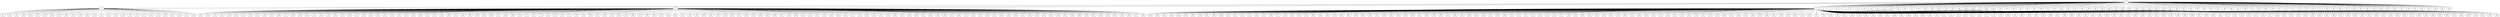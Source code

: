 
graph graphname {
    0 -- 1
0 -- 2
0 -- 3
0 -- 4
0 -- 5
0 -- 6
0 -- 7
0 -- 8
0 -- 9
0 -- 10
0 -- 11
0 -- 12
0 -- 13
0 -- 14
0 -- 15
0 -- 16
0 -- 17
0 -- 18
0 -- 19
0 -- 20
0 -- 21
0 -- 22
0 -- 23
0 -- 24
0 -- 25
0 -- 26
0 -- 27
0 -- 28
0 -- 29
0 -- 30
0 -- 31
0 -- 32
0 -- 33
0 -- 34
0 -- 35
0 -- 36
0 -- 37
0 -- 38
0 -- 39
0 -- 40
0 -- 41
0 -- 42
0 -- 43
0 -- 44
0 -- 45
0 -- 46
0 -- 47
0 -- 48
0 -- 49
0 -- 50
0 -- 51
0 -- 52
0 -- 53
0 -- 54
0 -- 55
0 -- 56
0 -- 57
0 -- 58
0 -- 59
0 -- 60
0 -- 61
0 -- 62
0 -- 63
0 -- 64
0 -- 65
0 -- 66
0 -- 67
0 -- 68
0 -- 69
0 -- 70
0 -- 71
0 -- 72
0 -- 73
0 -- 74
0 -- 75
0 -- 76
0 -- 77
0 -- 78
0 -- 79
0 -- 80
0 -- 81
0 -- 82
0 -- 83
0 -- 84
0 -- 85
0 -- 86
0 -- 87
0 -- 88
0 -- 89
0 -- 90
0 -- 91
0 -- 92
0 -- 93
0 -- 94
0 -- 95
0 -- 96
1 -- 97
1 -- 98
1 -- 99
1 -- 100
1 -- 101
1 -- 102
1 -- 103
1 -- 104
1 -- 105
1 -- 106
1 -- 107
1 -- 108
1 -- 109
1 -- 110
1 -- 111
1 -- 112
1 -- 113
1 -- 114
1 -- 115
1 -- 116
1 -- 117
1 -- 118
1 -- 119
1 -- 120
1 -- 121
1 -- 122
1 -- 123
1 -- 124
2 -- 125
2 -- 126
2 -- 127
2 -- 128
2 -- 129
2 -- 130
2 -- 131
2 -- 132
2 -- 133
2 -- 134
2 -- 135
2 -- 136
2 -- 137
2 -- 138
2 -- 139
2 -- 140
2 -- 141
2 -- 142
2 -- 143
2 -- 144
2 -- 145
2 -- 146
2 -- 147
2 -- 148
2 -- 149
2 -- 150
2 -- 151
2 -- 152
2 -- 153
2 -- 154
2 -- 155
2 -- 156
2 -- 157
2 -- 158
2 -- 159
2 -- 160
2 -- 161
2 -- 162
2 -- 163
2 -- 164
2 -- 165
2 -- 166
2 -- 167
2 -- 168
2 -- 169
2 -- 170
2 -- 171
2 -- 172
2 -- 173
2 -- 174
2 -- 175
2 -- 176
2 -- 177
2 -- 178
2 -- 179
2 -- 180
2 -- 181
2 -- 182
2 -- 183
2 -- 184
2 -- 185
2 -- 186
2 -- 187
2 -- 188
2 -- 189
2 -- 190
2 -- 191
2 -- 192
2 -- 193
2 -- 194
2 -- 195
2 -- 196
2 -- 197
2 -- 198
2 -- 199
2 -- 200
2 -- 201
2 -- 202
2 -- 203
2 -- 204
2 -- 205
2 -- 206
2 -- 207
2 -- 208
2 -- 209
2 -- 210
2 -- 211
2 -- 212
2 -- 213
2 -- 214
2 -- 215
2 -- 216
2 -- 217
2 -- 218
2 -- 219
2 -- 220
2 -- 221
2 -- 222
2 -- 223
2 -- 224
2 -- 225
2 -- 226
2 -- 227
2 -- 228
2 -- 229
2 -- 230
2 -- 231
2 -- 232
2 -- 233
2 -- 234
2 -- 235
2 -- 236
2 -- 237
2 -- 238
2 -- 239
2 -- 240
2 -- 241
2 -- 242
2 -- 243
2 -- 244
2 -- 245
2 -- 246
2 -- 247
2 -- 248
2 -- 249
2 -- 250
2 -- 251
2 -- 252
2 -- 253
2 -- 254
2 -- 255
2 -- 256
2 -- 257
2 -- 258
3 -- 259
3 -- 260
3 -- 261
3 -- 262
3 -- 263
3 -- 264
3 -- 265
3 -- 266
3 -- 267
3 -- 268
3 -- 269
3 -- 270
3 -- 271
3 -- 272
3 -- 273
3 -- 274
3 -- 275
3 -- 276
3 -- 277
3 -- 278
3 -- 279
3 -- 280
3 -- 281
3 -- 282
3 -- 283
3 -- 284
3 -- 285
3 -- 286
3 -- 287
3 -- 288
3 -- 289
3 -- 290
3 -- 291
3 -- 292
3 -- 293
3 -- 294
3 -- 295
3 -- 296
3 -- 297
3 -- 298
3 -- 299
3 -- 300
3 -- 301
3 -- 302
3 -- 303
3 -- 304
3 -- 305
3 -- 306
3 -- 307
3 -- 308
3 -- 309
3 -- 310
3 -- 311
3 -- 312
3 -- 313
3 -- 314
3 -- 315
3 -- 316
3 -- 317
3 -- 318
3 -- 319
3 -- 320
3 -- 321
3 -- 322
3 -- 323
3 -- 324
3 -- 325
3 -- 326
3 -- 327
3 -- 328
3 -- 329
3 -- 330
3 -- 331
3 -- 332
3 -- 333
3 -- 334
3 -- 335
3 -- 336
3 -- 337
3 -- 338
3 -- 339
3 -- 340
3 -- 341
3 -- 342
3 -- 343
3 -- 344
3 -- 345
3 -- 346
3 -- 347
3 -- 348
3 -- 349
3 -- 350
3 -- 351
3 -- 352
3 -- 353
3 -- 354
3 -- 355
3 -- 356
3 -- 357
3 -- 358
3 -- 359
3 -- 360
3 -- 361
3 -- 362
3 -- 363
3 -- 364
3 -- 365
3 -- 366
3 -- 367
3 -- 368
3 -- 369
3 -- 370
3 -- 371
3 -- 372
3 -- 373
3 -- 374
3 -- 375
3 -- 376
3 -- 377
3 -- 378
3 -- 379
3 -- 380
3 -- 381
3 -- 382
3 -- 383
3 -- 384
3 -- 385
3 -- 386
3 -- 387
3 -- 388
3 -- 389
3 -- 390
3 -- 391
3 -- 392
3 -- 393
3 -- 394
3 -- 395
3 -- 396
3 -- 397
3 -- 398
3 -- 399
3 -- 400
3 -- 401
3 -- 402
3 -- 403
3 -- 404
3 -- 405
3 -- 406
3 -- 407
3 -- 408
3 -- 409
3 -- 410
3 -- 411
3 -- 412
3 -- 413
3 -- 414
3 -- 415
3 -- 416
3 -- 417
3 -- 418
3 -- 419
3 -- 420
3 -- 421
3 -- 422
3 -- 423
3 -- 424
3 -- 425
3 -- 426
3 -- 427
3 -- 428
3 -- 429
3 -- 430
3 -- 431
3 -- 432
3 -- 433
3 -- 434
3 -- 435
3 -- 436
3 -- 437
3 -- 438
3 -- 439
3 -- 440
3 -- 441
3 -- 442
3 -- 443
3 -- 444
3 -- 445
3 -- 446
3 -- 447
3 -- 448
3 -- 449

}
